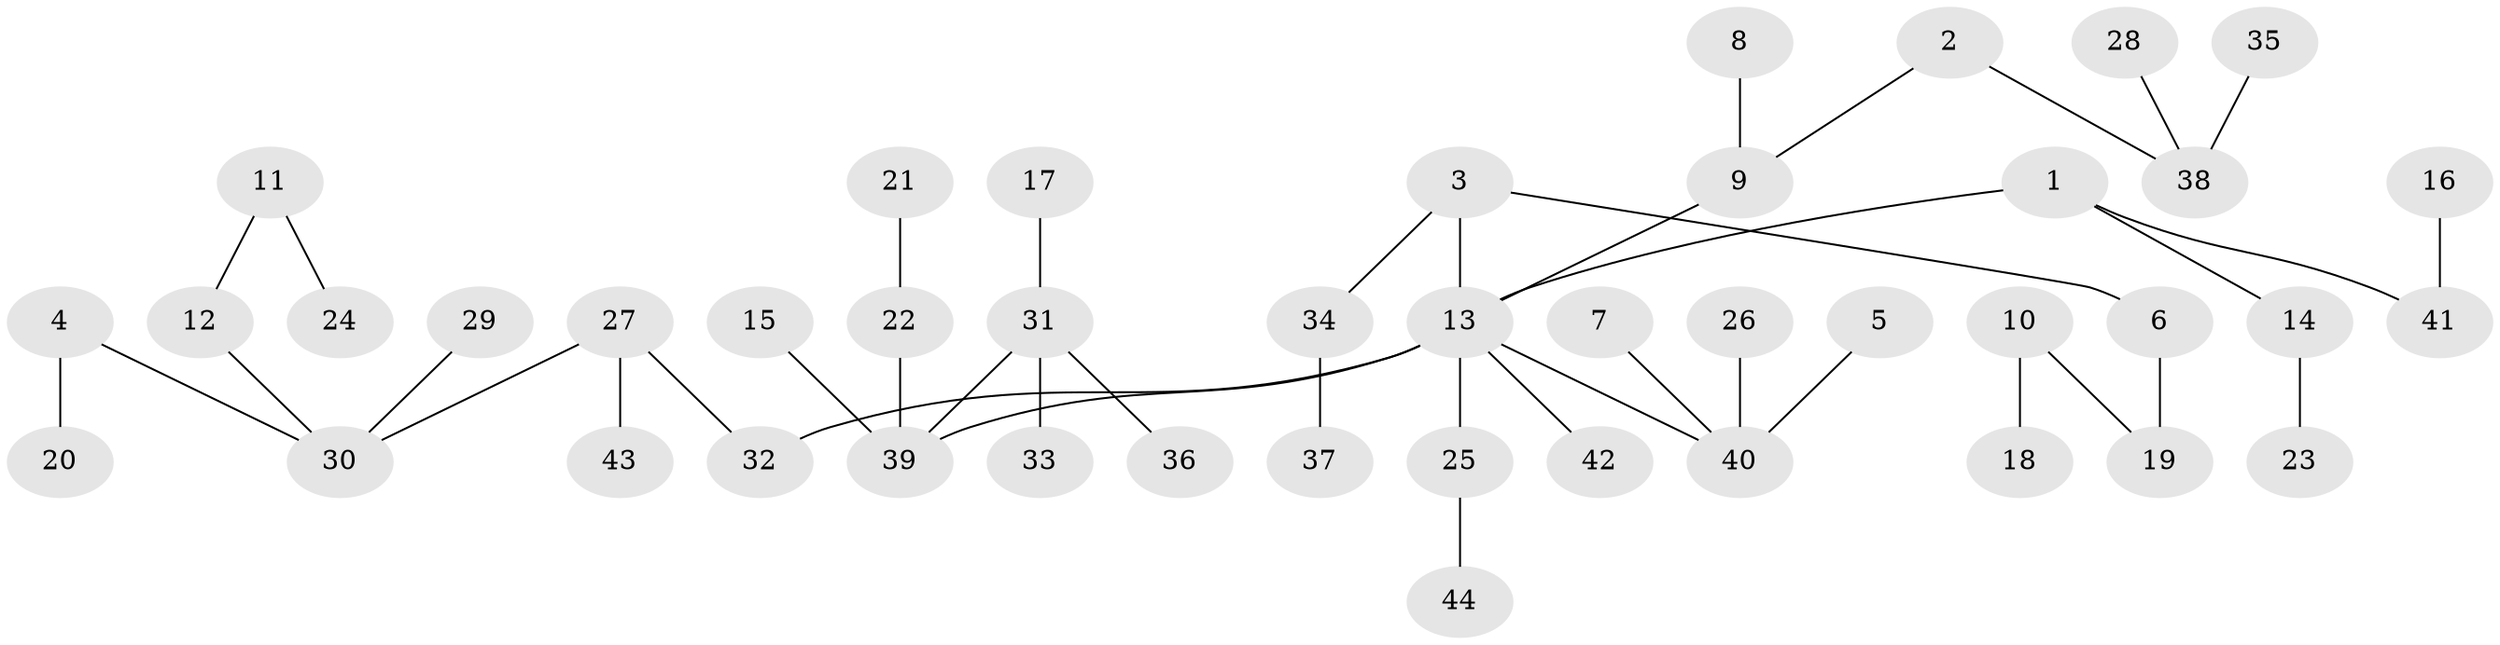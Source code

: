 // original degree distribution, {4: 0.034482758620689655, 9: 0.011494252873563218, 3: 0.12643678160919541, 2: 0.22988505747126436, 6: 0.022988505747126436, 5: 0.04597701149425287, 1: 0.5287356321839081}
// Generated by graph-tools (version 1.1) at 2025/02/03/09/25 03:02:25]
// undirected, 44 vertices, 43 edges
graph export_dot {
graph [start="1"]
  node [color=gray90,style=filled];
  1;
  2;
  3;
  4;
  5;
  6;
  7;
  8;
  9;
  10;
  11;
  12;
  13;
  14;
  15;
  16;
  17;
  18;
  19;
  20;
  21;
  22;
  23;
  24;
  25;
  26;
  27;
  28;
  29;
  30;
  31;
  32;
  33;
  34;
  35;
  36;
  37;
  38;
  39;
  40;
  41;
  42;
  43;
  44;
  1 -- 13 [weight=1.0];
  1 -- 14 [weight=1.0];
  1 -- 41 [weight=1.0];
  2 -- 9 [weight=1.0];
  2 -- 38 [weight=1.0];
  3 -- 6 [weight=1.0];
  3 -- 13 [weight=1.0];
  3 -- 34 [weight=1.0];
  4 -- 20 [weight=1.0];
  4 -- 30 [weight=1.0];
  5 -- 40 [weight=1.0];
  6 -- 19 [weight=1.0];
  7 -- 40 [weight=1.0];
  8 -- 9 [weight=1.0];
  9 -- 13 [weight=1.0];
  10 -- 18 [weight=1.0];
  10 -- 19 [weight=1.0];
  11 -- 12 [weight=1.0];
  11 -- 24 [weight=1.0];
  12 -- 30 [weight=1.0];
  13 -- 25 [weight=1.0];
  13 -- 32 [weight=1.0];
  13 -- 39 [weight=1.0];
  13 -- 40 [weight=1.0];
  13 -- 42 [weight=1.0];
  14 -- 23 [weight=1.0];
  15 -- 39 [weight=1.0];
  16 -- 41 [weight=1.0];
  17 -- 31 [weight=1.0];
  21 -- 22 [weight=1.0];
  22 -- 39 [weight=1.0];
  25 -- 44 [weight=1.0];
  26 -- 40 [weight=1.0];
  27 -- 30 [weight=1.0];
  27 -- 32 [weight=1.0];
  27 -- 43 [weight=1.0];
  28 -- 38 [weight=1.0];
  29 -- 30 [weight=1.0];
  31 -- 33 [weight=1.0];
  31 -- 36 [weight=1.0];
  31 -- 39 [weight=1.0];
  34 -- 37 [weight=1.0];
  35 -- 38 [weight=1.0];
}
